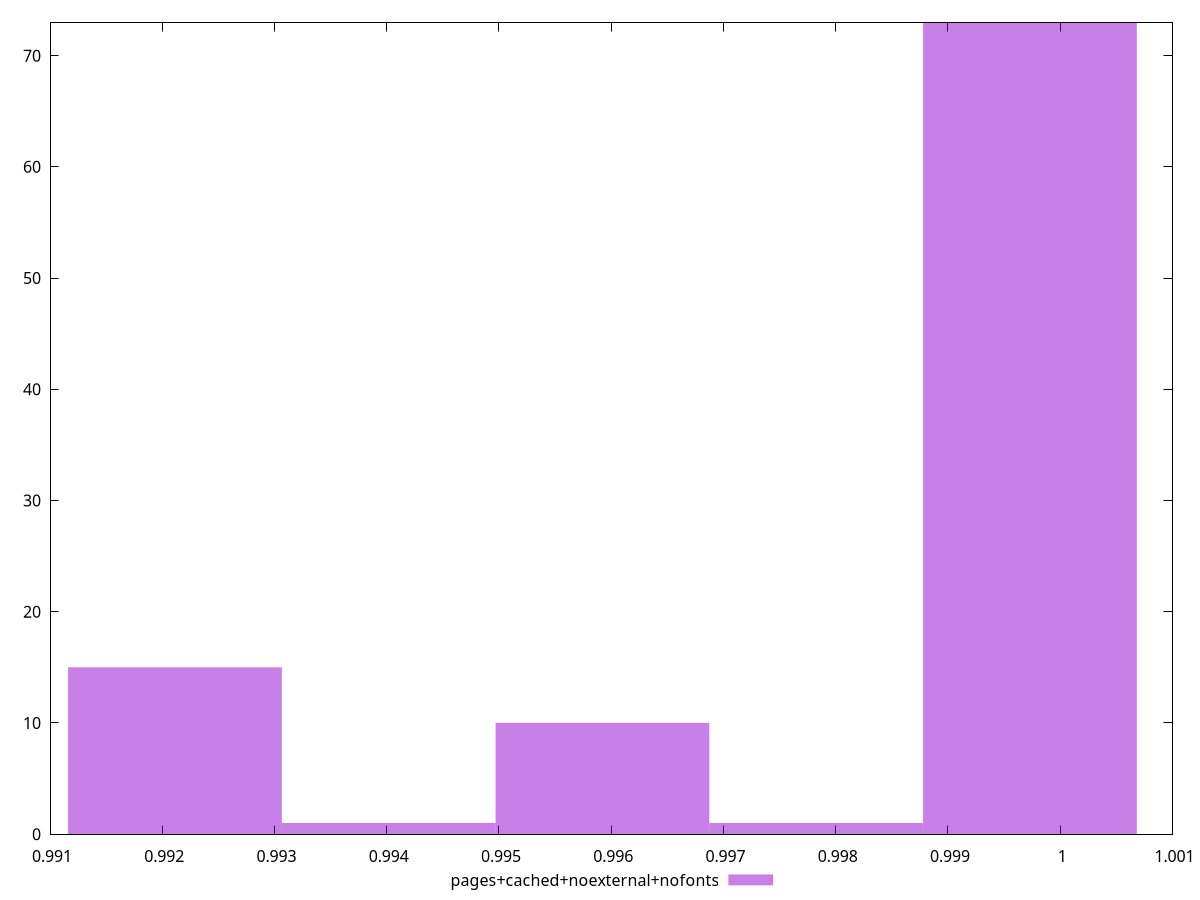 $_pagesCachedNoexternalNofonts <<EOF
0.9997301795007101 73
0.9921131876568952 15
0.9959216835788026 10
0.9940174356178488 1
0.9978259315397563 1
EOF
set key outside below
set terminal pngcairo
set output "report_00005_2020-11-02T22-26-11.212Z/first-cpu-idle/pages+cached+noexternal+nofonts//hist.png"
set yrange [0:73]
set boxwidth 0.0019042479609537334
set style fill transparent solid 0.5 noborder
plot $_pagesCachedNoexternalNofonts title "pages+cached+noexternal+nofonts" with boxes ,